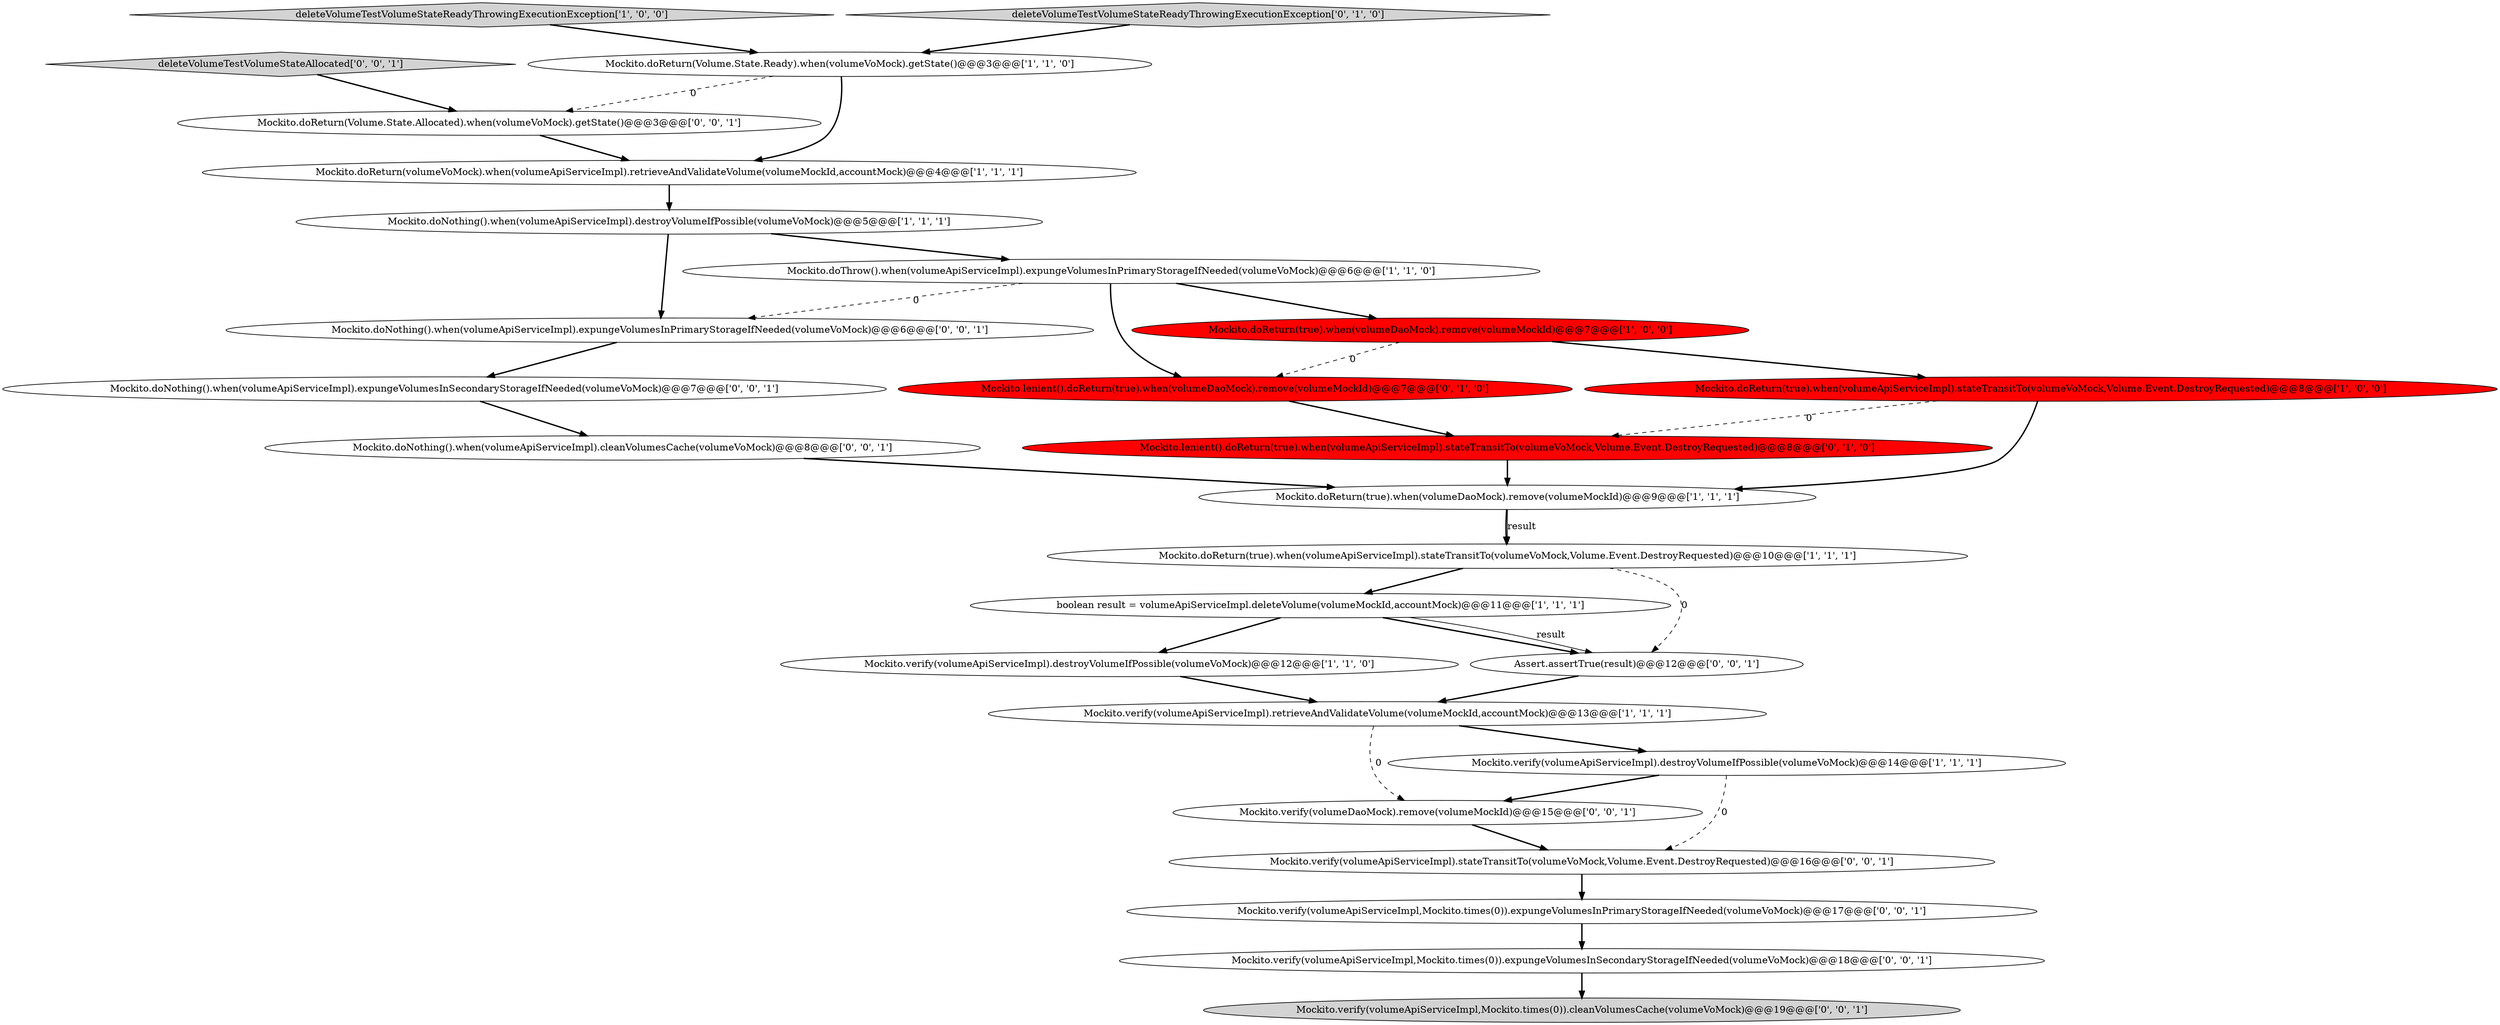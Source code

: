 digraph {
11 [style = filled, label = "Mockito.verify(volumeApiServiceImpl).destroyVolumeIfPossible(volumeVoMock)@@@12@@@['1', '1', '0']", fillcolor = white, shape = ellipse image = "AAA0AAABBB1BBB"];
25 [style = filled, label = "Mockito.verify(volumeDaoMock).remove(volumeMockId)@@@15@@@['0', '0', '1']", fillcolor = white, shape = ellipse image = "AAA0AAABBB3BBB"];
3 [style = filled, label = "Mockito.doReturn(true).when(volumeDaoMock).remove(volumeMockId)@@@9@@@['1', '1', '1']", fillcolor = white, shape = ellipse image = "AAA0AAABBB1BBB"];
23 [style = filled, label = "Mockito.doReturn(Volume.State.Allocated).when(volumeVoMock).getState()@@@3@@@['0', '0', '1']", fillcolor = white, shape = ellipse image = "AAA0AAABBB3BBB"];
22 [style = filled, label = "Mockito.doNothing().when(volumeApiServiceImpl).cleanVolumesCache(volumeVoMock)@@@8@@@['0', '0', '1']", fillcolor = white, shape = ellipse image = "AAA0AAABBB3BBB"];
1 [style = filled, label = "Mockito.doReturn(true).when(volumeApiServiceImpl).stateTransitTo(volumeVoMock,Volume.Event.DestroyRequested)@@@10@@@['1', '1', '1']", fillcolor = white, shape = ellipse image = "AAA0AAABBB1BBB"];
7 [style = filled, label = "Mockito.verify(volumeApiServiceImpl).destroyVolumeIfPossible(volumeVoMock)@@@14@@@['1', '1', '1']", fillcolor = white, shape = ellipse image = "AAA0AAABBB1BBB"];
17 [style = filled, label = "deleteVolumeTestVolumeStateAllocated['0', '0', '1']", fillcolor = lightgray, shape = diamond image = "AAA0AAABBB3BBB"];
2 [style = filled, label = "Mockito.doReturn(Volume.State.Ready).when(volumeVoMock).getState()@@@3@@@['1', '1', '0']", fillcolor = white, shape = ellipse image = "AAA0AAABBB1BBB"];
14 [style = filled, label = "Mockito.lenient().doReturn(true).when(volumeDaoMock).remove(volumeMockId)@@@7@@@['0', '1', '0']", fillcolor = red, shape = ellipse image = "AAA1AAABBB2BBB"];
5 [style = filled, label = "Mockito.doNothing().when(volumeApiServiceImpl).destroyVolumeIfPossible(volumeVoMock)@@@5@@@['1', '1', '1']", fillcolor = white, shape = ellipse image = "AAA0AAABBB1BBB"];
24 [style = filled, label = "Mockito.verify(volumeApiServiceImpl).stateTransitTo(volumeVoMock,Volume.Event.DestroyRequested)@@@16@@@['0', '0', '1']", fillcolor = white, shape = ellipse image = "AAA0AAABBB3BBB"];
9 [style = filled, label = "deleteVolumeTestVolumeStateReadyThrowingExecutionException['1', '0', '0']", fillcolor = lightgray, shape = diamond image = "AAA0AAABBB1BBB"];
12 [style = filled, label = "Mockito.doReturn(volumeVoMock).when(volumeApiServiceImpl).retrieveAndValidateVolume(volumeMockId,accountMock)@@@4@@@['1', '1', '1']", fillcolor = white, shape = ellipse image = "AAA0AAABBB1BBB"];
6 [style = filled, label = "boolean result = volumeApiServiceImpl.deleteVolume(volumeMockId,accountMock)@@@11@@@['1', '1', '1']", fillcolor = white, shape = ellipse image = "AAA0AAABBB1BBB"];
4 [style = filled, label = "Mockito.doReturn(true).when(volumeApiServiceImpl).stateTransitTo(volumeVoMock,Volume.Event.DestroyRequested)@@@8@@@['1', '0', '0']", fillcolor = red, shape = ellipse image = "AAA1AAABBB1BBB"];
20 [style = filled, label = "Mockito.doNothing().when(volumeApiServiceImpl).expungeVolumesInPrimaryStorageIfNeeded(volumeVoMock)@@@6@@@['0', '0', '1']", fillcolor = white, shape = ellipse image = "AAA0AAABBB3BBB"];
0 [style = filled, label = "Mockito.doThrow().when(volumeApiServiceImpl).expungeVolumesInPrimaryStorageIfNeeded(volumeVoMock)@@@6@@@['1', '1', '0']", fillcolor = white, shape = ellipse image = "AAA0AAABBB1BBB"];
8 [style = filled, label = "Mockito.verify(volumeApiServiceImpl).retrieveAndValidateVolume(volumeMockId,accountMock)@@@13@@@['1', '1', '1']", fillcolor = white, shape = ellipse image = "AAA0AAABBB1BBB"];
13 [style = filled, label = "deleteVolumeTestVolumeStateReadyThrowingExecutionException['0', '1', '0']", fillcolor = lightgray, shape = diamond image = "AAA0AAABBB2BBB"];
16 [style = filled, label = "Mockito.verify(volumeApiServiceImpl,Mockito.times(0)).cleanVolumesCache(volumeVoMock)@@@19@@@['0', '0', '1']", fillcolor = lightgray, shape = ellipse image = "AAA0AAABBB3BBB"];
21 [style = filled, label = "Mockito.verify(volumeApiServiceImpl,Mockito.times(0)).expungeVolumesInSecondaryStorageIfNeeded(volumeVoMock)@@@18@@@['0', '0', '1']", fillcolor = white, shape = ellipse image = "AAA0AAABBB3BBB"];
15 [style = filled, label = "Mockito.lenient().doReturn(true).when(volumeApiServiceImpl).stateTransitTo(volumeVoMock,Volume.Event.DestroyRequested)@@@8@@@['0', '1', '0']", fillcolor = red, shape = ellipse image = "AAA1AAABBB2BBB"];
19 [style = filled, label = "Mockito.verify(volumeApiServiceImpl,Mockito.times(0)).expungeVolumesInPrimaryStorageIfNeeded(volumeVoMock)@@@17@@@['0', '0', '1']", fillcolor = white, shape = ellipse image = "AAA0AAABBB3BBB"];
26 [style = filled, label = "Mockito.doNothing().when(volumeApiServiceImpl).expungeVolumesInSecondaryStorageIfNeeded(volumeVoMock)@@@7@@@['0', '0', '1']", fillcolor = white, shape = ellipse image = "AAA0AAABBB3BBB"];
18 [style = filled, label = "Assert.assertTrue(result)@@@12@@@['0', '0', '1']", fillcolor = white, shape = ellipse image = "AAA0AAABBB3BBB"];
10 [style = filled, label = "Mockito.doReturn(true).when(volumeDaoMock).remove(volumeMockId)@@@7@@@['1', '0', '0']", fillcolor = red, shape = ellipse image = "AAA1AAABBB1BBB"];
2->23 [style = dashed, label="0"];
4->3 [style = bold, label=""];
24->19 [style = bold, label=""];
12->5 [style = bold, label=""];
3->1 [style = bold, label=""];
5->20 [style = bold, label=""];
9->2 [style = bold, label=""];
20->26 [style = bold, label=""];
6->18 [style = bold, label=""];
3->1 [style = solid, label="result"];
1->18 [style = dashed, label="0"];
15->3 [style = bold, label=""];
0->20 [style = dashed, label="0"];
17->23 [style = bold, label=""];
26->22 [style = bold, label=""];
2->12 [style = bold, label=""];
8->7 [style = bold, label=""];
22->3 [style = bold, label=""];
25->24 [style = bold, label=""];
0->10 [style = bold, label=""];
0->14 [style = bold, label=""];
1->6 [style = bold, label=""];
6->18 [style = solid, label="result"];
5->0 [style = bold, label=""];
7->24 [style = dashed, label="0"];
4->15 [style = dashed, label="0"];
6->11 [style = bold, label=""];
10->4 [style = bold, label=""];
21->16 [style = bold, label=""];
11->8 [style = bold, label=""];
8->25 [style = dashed, label="0"];
14->15 [style = bold, label=""];
23->12 [style = bold, label=""];
18->8 [style = bold, label=""];
7->25 [style = bold, label=""];
10->14 [style = dashed, label="0"];
13->2 [style = bold, label=""];
19->21 [style = bold, label=""];
}
